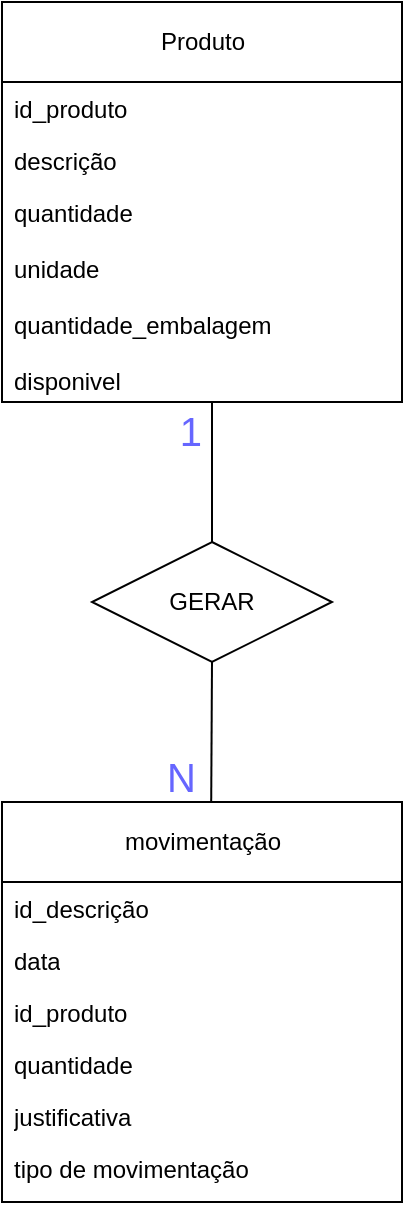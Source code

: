 <mxfile>
    <diagram id="vbaAfpwTVQlpObgHC5mn" name="Page-1">
        <mxGraphModel dx="1117" dy="772" grid="1" gridSize="10" guides="1" tooltips="1" connect="1" arrows="1" fold="1" page="1" pageScale="1" pageWidth="850" pageHeight="1100" math="0" shadow="0">
            <root>
                <mxCell id="0"/>
                <mxCell id="1" parent="0"/>
                <mxCell id="2" value="Produto" style="swimlane;fontStyle=0;childLayout=stackLayout;horizontal=1;startSize=40;fillColor=none;horizontalStack=0;resizeParent=1;resizeParentMax=0;resizeLast=0;collapsible=1;marginBottom=0;html=1;" vertex="1" parent="1">
                    <mxGeometry x="320" y="200" width="200" height="200" as="geometry"/>
                </mxCell>
                <mxCell id="3" value="id_produto" style="text;strokeColor=none;fillColor=none;align=left;verticalAlign=top;spacingLeft=4;spacingRight=4;overflow=hidden;rotatable=0;points=[[0,0.5],[1,0.5]];portConstraint=eastwest;whiteSpace=wrap;html=1;" vertex="1" parent="2">
                    <mxGeometry y="40" width="200" height="26" as="geometry"/>
                </mxCell>
                <mxCell id="4" value="descrição" style="text;strokeColor=none;fillColor=none;align=left;verticalAlign=top;spacingLeft=4;spacingRight=4;overflow=hidden;rotatable=0;points=[[0,0.5],[1,0.5]];portConstraint=eastwest;whiteSpace=wrap;html=1;" vertex="1" parent="2">
                    <mxGeometry y="66" width="200" height="26" as="geometry"/>
                </mxCell>
                <mxCell id="5" value="quantidade" style="text;strokeColor=none;fillColor=none;align=left;verticalAlign=top;spacingLeft=4;spacingRight=4;overflow=hidden;rotatable=0;points=[[0,0.5],[1,0.5]];portConstraint=eastwest;whiteSpace=wrap;html=1;" vertex="1" parent="2">
                    <mxGeometry y="92" width="200" height="28" as="geometry"/>
                </mxCell>
                <mxCell id="41" value="unidade" style="text;strokeColor=none;fillColor=none;align=left;verticalAlign=top;spacingLeft=4;spacingRight=4;overflow=hidden;rotatable=0;points=[[0,0.5],[1,0.5]];portConstraint=eastwest;whiteSpace=wrap;html=1;" vertex="1" parent="2">
                    <mxGeometry y="120" width="200" height="28" as="geometry"/>
                </mxCell>
                <mxCell id="40" value="quantidade_embalagem" style="text;strokeColor=none;fillColor=none;align=left;verticalAlign=top;spacingLeft=4;spacingRight=4;overflow=hidden;rotatable=0;points=[[0,0.5],[1,0.5]];portConstraint=eastwest;whiteSpace=wrap;html=1;" vertex="1" parent="2">
                    <mxGeometry y="148" width="200" height="28" as="geometry"/>
                </mxCell>
                <mxCell id="39" value="disponivel" style="text;strokeColor=none;fillColor=none;align=left;verticalAlign=top;spacingLeft=4;spacingRight=4;overflow=hidden;rotatable=0;points=[[0,0.5],[1,0.5]];portConstraint=eastwest;whiteSpace=wrap;html=1;" vertex="1" parent="2">
                    <mxGeometry y="176" width="200" height="24" as="geometry"/>
                </mxCell>
                <object label="movimentação" id="6">
                    <mxCell style="swimlane;fontStyle=0;childLayout=stackLayout;horizontal=1;startSize=40;fillColor=none;horizontalStack=0;resizeParent=1;resizeParentMax=0;resizeLast=0;collapsible=1;marginBottom=0;html=1;align=center;swimlaneBody=1;absoluteArcSize=0;glass=0;swimlaneLine=1;swimlaneFillColor=none;strokeColor=default;" vertex="1" parent="1">
                        <mxGeometry x="320" y="600" width="200" height="200" as="geometry">
                            <mxRectangle x="320" y="440" width="120" height="30" as="alternateBounds"/>
                        </mxGeometry>
                    </mxCell>
                </object>
                <mxCell id="7" value="id_descrição" style="text;strokeColor=none;fillColor=none;align=left;verticalAlign=top;spacingLeft=4;spacingRight=4;overflow=hidden;rotatable=0;points=[[0,0.5],[1,0.5]];portConstraint=eastwest;whiteSpace=wrap;html=1;" vertex="1" parent="6">
                    <mxGeometry y="40" width="200" height="26" as="geometry"/>
                </mxCell>
                <mxCell id="8" value="data" style="text;strokeColor=none;fillColor=none;align=left;verticalAlign=top;spacingLeft=4;spacingRight=4;overflow=hidden;rotatable=0;points=[[0,0.5],[1,0.5]];portConstraint=eastwest;whiteSpace=wrap;html=1;" vertex="1" parent="6">
                    <mxGeometry y="66" width="200" height="26" as="geometry"/>
                </mxCell>
                <mxCell id="9" value="id_produto" style="text;strokeColor=none;fillColor=none;align=left;verticalAlign=top;spacingLeft=4;spacingRight=4;overflow=hidden;rotatable=0;points=[[0,0.5],[1,0.5]];portConstraint=eastwest;whiteSpace=wrap;html=1;" vertex="1" parent="6">
                    <mxGeometry y="92" width="200" height="26" as="geometry"/>
                </mxCell>
                <mxCell id="25" value="quantidade" style="text;strokeColor=none;fillColor=none;align=left;verticalAlign=top;spacingLeft=4;spacingRight=4;overflow=hidden;rotatable=0;points=[[0,0.5],[1,0.5]];portConstraint=eastwest;whiteSpace=wrap;html=1;" vertex="1" parent="6">
                    <mxGeometry y="118" width="200" height="26" as="geometry"/>
                </mxCell>
                <mxCell id="22" value="justificativa" style="text;strokeColor=none;fillColor=none;align=left;verticalAlign=top;spacingLeft=4;spacingRight=4;overflow=hidden;rotatable=0;points=[[0,0.5],[1,0.5]];portConstraint=eastwest;whiteSpace=wrap;html=1;" vertex="1" parent="6">
                    <mxGeometry y="144" width="200" height="26" as="geometry"/>
                </mxCell>
                <mxCell id="21" value="tipo de movimentação" style="text;strokeColor=none;fillColor=none;align=left;verticalAlign=top;spacingLeft=4;spacingRight=4;overflow=hidden;rotatable=0;points=[[0,0.5],[1,0.5]];portConstraint=eastwest;whiteSpace=wrap;html=1;" vertex="1" parent="6">
                    <mxGeometry y="170" width="200" height="30" as="geometry"/>
                </mxCell>
                <mxCell id="27" value="GERAR" style="shape=rhombus;perimeter=rhombusPerimeter;whiteSpace=wrap;html=1;align=center;" vertex="1" parent="1">
                    <mxGeometry x="365" y="470" width="120" height="60" as="geometry"/>
                </mxCell>
                <mxCell id="31" value="" style="endArrow=none;html=1;rounded=0;align=center;exitX=0.5;exitY=0;exitDx=0;exitDy=0;" edge="1" parent="1" source="27">
                    <mxGeometry relative="1" as="geometry">
                        <mxPoint x="425" y="490" as="sourcePoint"/>
                        <mxPoint x="425" y="400" as="targetPoint"/>
                    </mxGeometry>
                </mxCell>
                <mxCell id="32" value="1" style="resizable=0;html=1;whiteSpace=wrap;align=right;verticalAlign=bottom;fontSize=20;fontColor=light-dark(#6666FF,#EDEDED);" connectable="0" vertex="1" parent="31">
                    <mxGeometry x="1" relative="1" as="geometry">
                        <mxPoint x="-4" y="28" as="offset"/>
                    </mxGeometry>
                </mxCell>
                <mxCell id="35" value="" style="endArrow=none;html=1;rounded=0;exitX=0.5;exitY=1;exitDx=0;exitDy=0;entryX=0.523;entryY=0.002;entryDx=0;entryDy=0;entryPerimeter=0;" edge="1" parent="1" source="27" target="6">
                    <mxGeometry relative="1" as="geometry">
                        <mxPoint x="400" y="510" as="sourcePoint"/>
                        <mxPoint x="426" y="600" as="targetPoint"/>
                    </mxGeometry>
                </mxCell>
                <mxCell id="36" value="N" style="resizable=0;html=1;whiteSpace=wrap;align=right;verticalAlign=bottom;fontSize=20;fontColor=#6666FF;" connectable="0" vertex="1" parent="35">
                    <mxGeometry x="1" relative="1" as="geometry">
                        <mxPoint x="-6" y="1" as="offset"/>
                    </mxGeometry>
                </mxCell>
            </root>
        </mxGraphModel>
    </diagram>
</mxfile>
